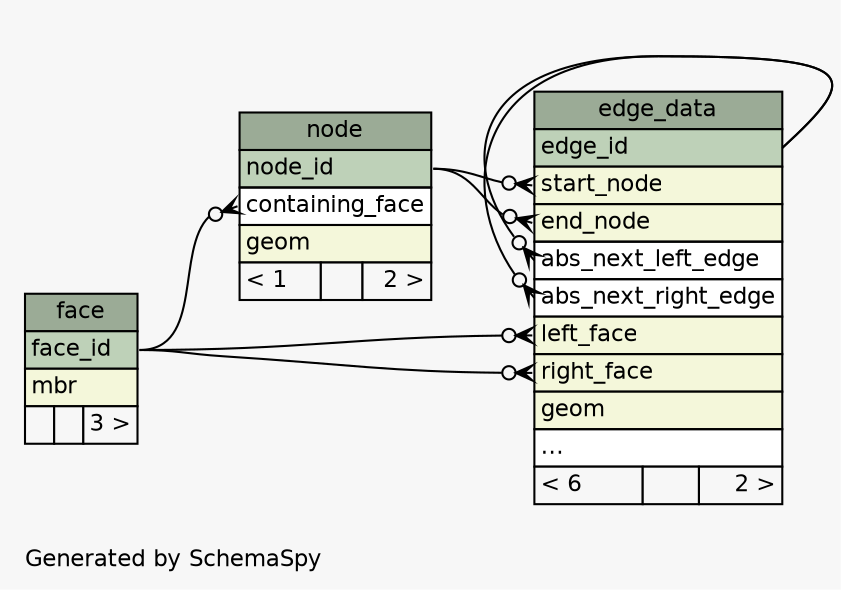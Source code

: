 // dot 2.38.0 on Mac OS X 10.10.1
// SchemaSpy rev 590
digraph "compactRelationshipsDiagram" {
  graph [
    rankdir="RL"
    bgcolor="#f7f7f7"
    label="\nGenerated by SchemaSpy"
    labeljust="l"
    nodesep="0.18"
    ranksep="0.46"
    fontname="Helvetica"
    fontsize="11"
  ];
  node [
    fontname="Helvetica"
    fontsize="11"
    shape="plaintext"
  ];
  edge [
    arrowsize="0.8"
  ];
  "edge_data" [
    label=<
    <TABLE BORDER="0" CELLBORDER="1" CELLSPACING="0" BGCOLOR="#ffffff">
      <TR><TD COLSPAN="3" BGCOLOR="#9bab96" ALIGN="CENTER">edge_data</TD></TR>
      <TR><TD PORT="edge_id" COLSPAN="3" BGCOLOR="#bed1b8" ALIGN="LEFT">edge_id</TD></TR>
      <TR><TD PORT="start_node" COLSPAN="3" BGCOLOR="#f4f7da" ALIGN="LEFT">start_node</TD></TR>
      <TR><TD PORT="end_node" COLSPAN="3" BGCOLOR="#f4f7da" ALIGN="LEFT">end_node</TD></TR>
      <TR><TD PORT="abs_next_left_edge" COLSPAN="3" ALIGN="LEFT">abs_next_left_edge</TD></TR>
      <TR><TD PORT="abs_next_right_edge" COLSPAN="3" ALIGN="LEFT">abs_next_right_edge</TD></TR>
      <TR><TD PORT="left_face" COLSPAN="3" BGCOLOR="#f4f7da" ALIGN="LEFT">left_face</TD></TR>
      <TR><TD PORT="right_face" COLSPAN="3" BGCOLOR="#f4f7da" ALIGN="LEFT">right_face</TD></TR>
      <TR><TD PORT="geom" COLSPAN="3" BGCOLOR="#f4f7da" ALIGN="LEFT">geom</TD></TR>
      <TR><TD PORT="elipses" COLSPAN="3" ALIGN="LEFT">...</TD></TR>
      <TR><TD ALIGN="LEFT" BGCOLOR="#f7f7f7">&lt; 6</TD><TD ALIGN="RIGHT" BGCOLOR="#f7f7f7">  </TD><TD ALIGN="RIGHT" BGCOLOR="#f7f7f7">2 &gt;</TD></TR>
    </TABLE>>
    URL="tables/edge_data.html"
    tooltip="edge_data"
  ];
  "face" [
    label=<
    <TABLE BORDER="0" CELLBORDER="1" CELLSPACING="0" BGCOLOR="#ffffff">
      <TR><TD COLSPAN="3" BGCOLOR="#9bab96" ALIGN="CENTER">face</TD></TR>
      <TR><TD PORT="face_id" COLSPAN="3" BGCOLOR="#bed1b8" ALIGN="LEFT">face_id</TD></TR>
      <TR><TD PORT="mbr" COLSPAN="3" BGCOLOR="#f4f7da" ALIGN="LEFT">mbr</TD></TR>
      <TR><TD ALIGN="LEFT" BGCOLOR="#f7f7f7">  </TD><TD ALIGN="RIGHT" BGCOLOR="#f7f7f7">  </TD><TD ALIGN="RIGHT" BGCOLOR="#f7f7f7">3 &gt;</TD></TR>
    </TABLE>>
    URL="tables/face.html"
    tooltip="face"
  ];
  "node" [
    label=<
    <TABLE BORDER="0" CELLBORDER="1" CELLSPACING="0" BGCOLOR="#ffffff">
      <TR><TD COLSPAN="3" BGCOLOR="#9bab96" ALIGN="CENTER">node</TD></TR>
      <TR><TD PORT="node_id" COLSPAN="3" BGCOLOR="#bed1b8" ALIGN="LEFT">node_id</TD></TR>
      <TR><TD PORT="containing_face" COLSPAN="3" ALIGN="LEFT">containing_face</TD></TR>
      <TR><TD PORT="geom" COLSPAN="3" BGCOLOR="#f4f7da" ALIGN="LEFT">geom</TD></TR>
      <TR><TD ALIGN="LEFT" BGCOLOR="#f7f7f7">&lt; 1</TD><TD ALIGN="RIGHT" BGCOLOR="#f7f7f7">  </TD><TD ALIGN="RIGHT" BGCOLOR="#f7f7f7">2 &gt;</TD></TR>
    </TABLE>>
    URL="tables/node.html"
    tooltip="node"
  ];
  "edge_data":"abs_next_left_edge":w -> "edge_data":"edge_id":e [arrowhead=none dir=back arrowtail=crowodot];
  "edge_data":"abs_next_right_edge":w -> "edge_data":"edge_id":e [arrowhead=none dir=back arrowtail=crowodot];
  "edge_data":"end_node":w -> "node":"node_id":e [arrowhead=none dir=back arrowtail=crowodot];
  "edge_data":"left_face":w -> "face":"face_id":e [arrowhead=none dir=back arrowtail=crowodot];
  "edge_data":"right_face":w -> "face":"face_id":e [arrowhead=none dir=back arrowtail=crowodot];
  "edge_data":"start_node":w -> "node":"node_id":e [arrowhead=none dir=back arrowtail=crowodot];
  "node":"containing_face":w -> "face":"face_id":e [arrowhead=none dir=back arrowtail=crowodot];
}
